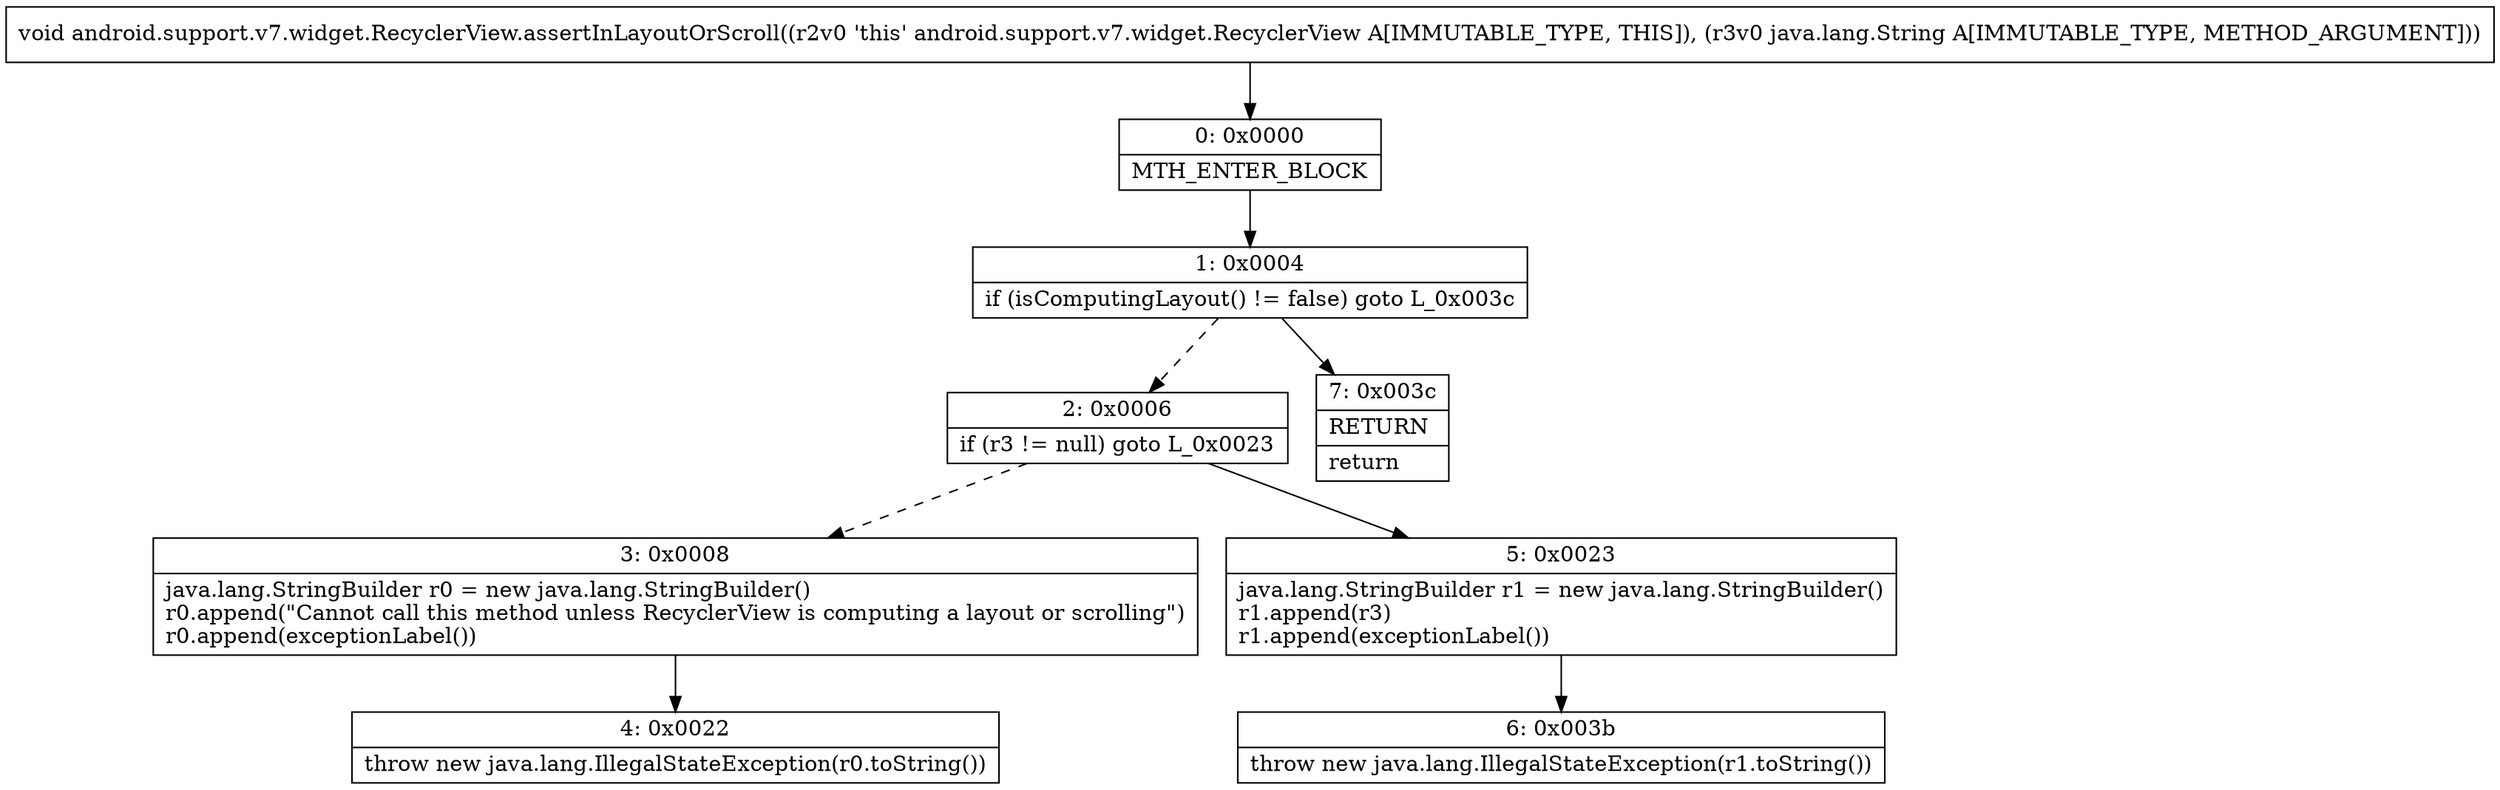 digraph "CFG forandroid.support.v7.widget.RecyclerView.assertInLayoutOrScroll(Ljava\/lang\/String;)V" {
Node_0 [shape=record,label="{0\:\ 0x0000|MTH_ENTER_BLOCK\l}"];
Node_1 [shape=record,label="{1\:\ 0x0004|if (isComputingLayout() != false) goto L_0x003c\l}"];
Node_2 [shape=record,label="{2\:\ 0x0006|if (r3 != null) goto L_0x0023\l}"];
Node_3 [shape=record,label="{3\:\ 0x0008|java.lang.StringBuilder r0 = new java.lang.StringBuilder()\lr0.append(\"Cannot call this method unless RecyclerView is computing a layout or scrolling\")\lr0.append(exceptionLabel())\l}"];
Node_4 [shape=record,label="{4\:\ 0x0022|throw new java.lang.IllegalStateException(r0.toString())\l}"];
Node_5 [shape=record,label="{5\:\ 0x0023|java.lang.StringBuilder r1 = new java.lang.StringBuilder()\lr1.append(r3)\lr1.append(exceptionLabel())\l}"];
Node_6 [shape=record,label="{6\:\ 0x003b|throw new java.lang.IllegalStateException(r1.toString())\l}"];
Node_7 [shape=record,label="{7\:\ 0x003c|RETURN\l|return\l}"];
MethodNode[shape=record,label="{void android.support.v7.widget.RecyclerView.assertInLayoutOrScroll((r2v0 'this' android.support.v7.widget.RecyclerView A[IMMUTABLE_TYPE, THIS]), (r3v0 java.lang.String A[IMMUTABLE_TYPE, METHOD_ARGUMENT])) }"];
MethodNode -> Node_0;
Node_0 -> Node_1;
Node_1 -> Node_2[style=dashed];
Node_1 -> Node_7;
Node_2 -> Node_3[style=dashed];
Node_2 -> Node_5;
Node_3 -> Node_4;
Node_5 -> Node_6;
}

